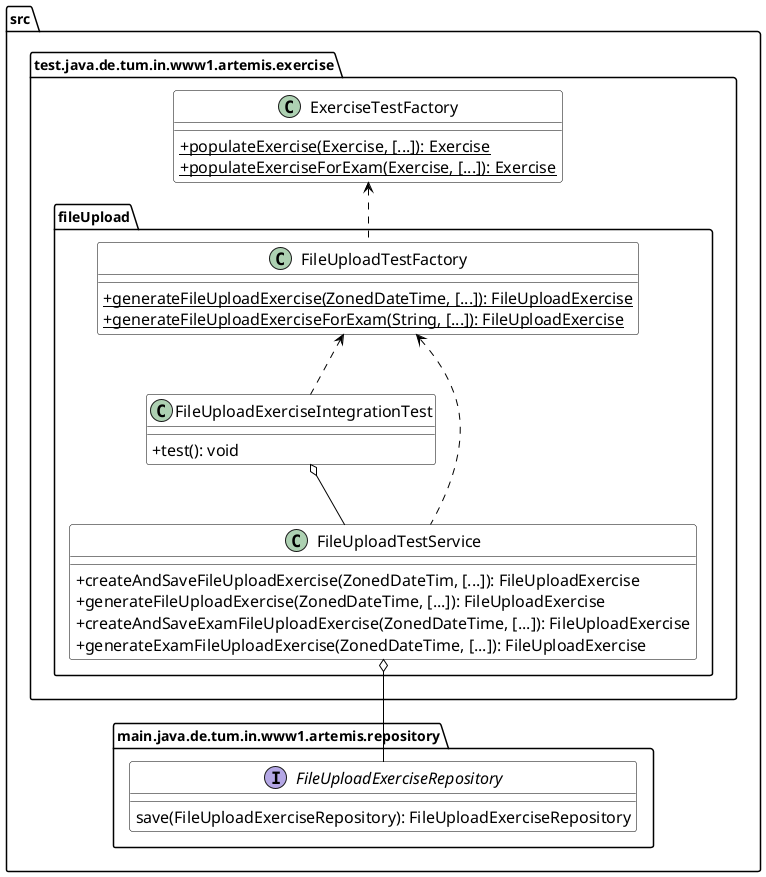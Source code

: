 @startuml
skinparam ArrowFontSize 16
skinparam shadowing false
skinparam classAttributeIconSize 0
skinparam class {
    FontSize 20
    BackgroundColor white
    AttributeFontSize 16
    BorderColor black
    ArrowColor black
}
!pragma useIntermediatePackages false
package "src.main.java.de.tum.in.www1.artemis.repository" {
  interface FileUploadExerciseRepository {
  save(FileUploadExerciseRepository): FileUploadExerciseRepository
  }
}
package "src.test.java.de.tum.in.www1.artemis.exercise" {
  class ExerciseTestFactory {
  + {static} populateExercise(Exercise, [...]): Exercise
  + {static} populateExerciseForExam(Exercise, [...]): Exercise
  }
  package "fileUpload" {
    class FileUploadTestService {
    + createAndSaveFileUploadExercise(ZonedDateTim, [...]): FileUploadExercise
    + generateFileUploadExercise(ZonedDateTime, [...]): FileUploadExercise
    + createAndSaveExamFileUploadExercise(ZonedDateTime, [...]): FileUploadExercise
    + generateExamFileUploadExercise(ZonedDateTime, [...]): FileUploadExercise
    }
    class FileUploadTestFactory {
    + {static} generateFileUploadExercise(ZonedDateTime, [...]): FileUploadExercise
    + {static} generateFileUploadExerciseForExam(String, [...]): FileUploadExercise
    }
    together {
    class FileUploadExerciseIntegrationTest {
    + test(): void
    }
    }
  }
}
FileUploadTestService o-d- FileUploadExerciseRepository
ExerciseTestFactory <.. FileUploadTestFactory
FileUploadTestFactory <.. FileUploadTestService
FileUploadTestFactory <.. FileUploadExerciseIntegrationTest
FileUploadTestService -u-o FileUploadExerciseIntegrationTest
@enduml
